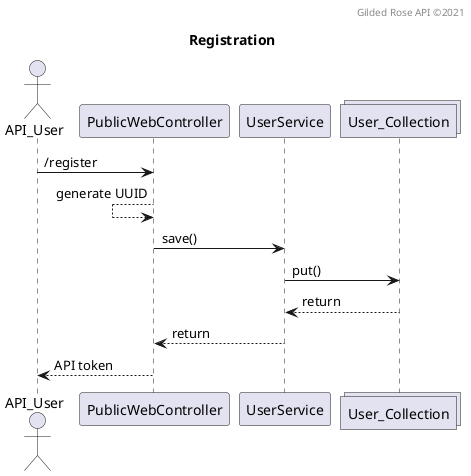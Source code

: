 @startuml
title Registration
header Gilded Rose API ©2021

actor API_User
participant PublicWebController
participant UserService
collections User_Collection

API_User -> PublicWebController : /register
PublicWebController <-- PublicWebController : generate UUID
PublicWebController -> UserService : save()
UserService -> User_Collection: put()
UserService <-- User_Collection : return
PublicWebController <-- UserService : return
API_User <-- PublicWebController : API token
@enduml
